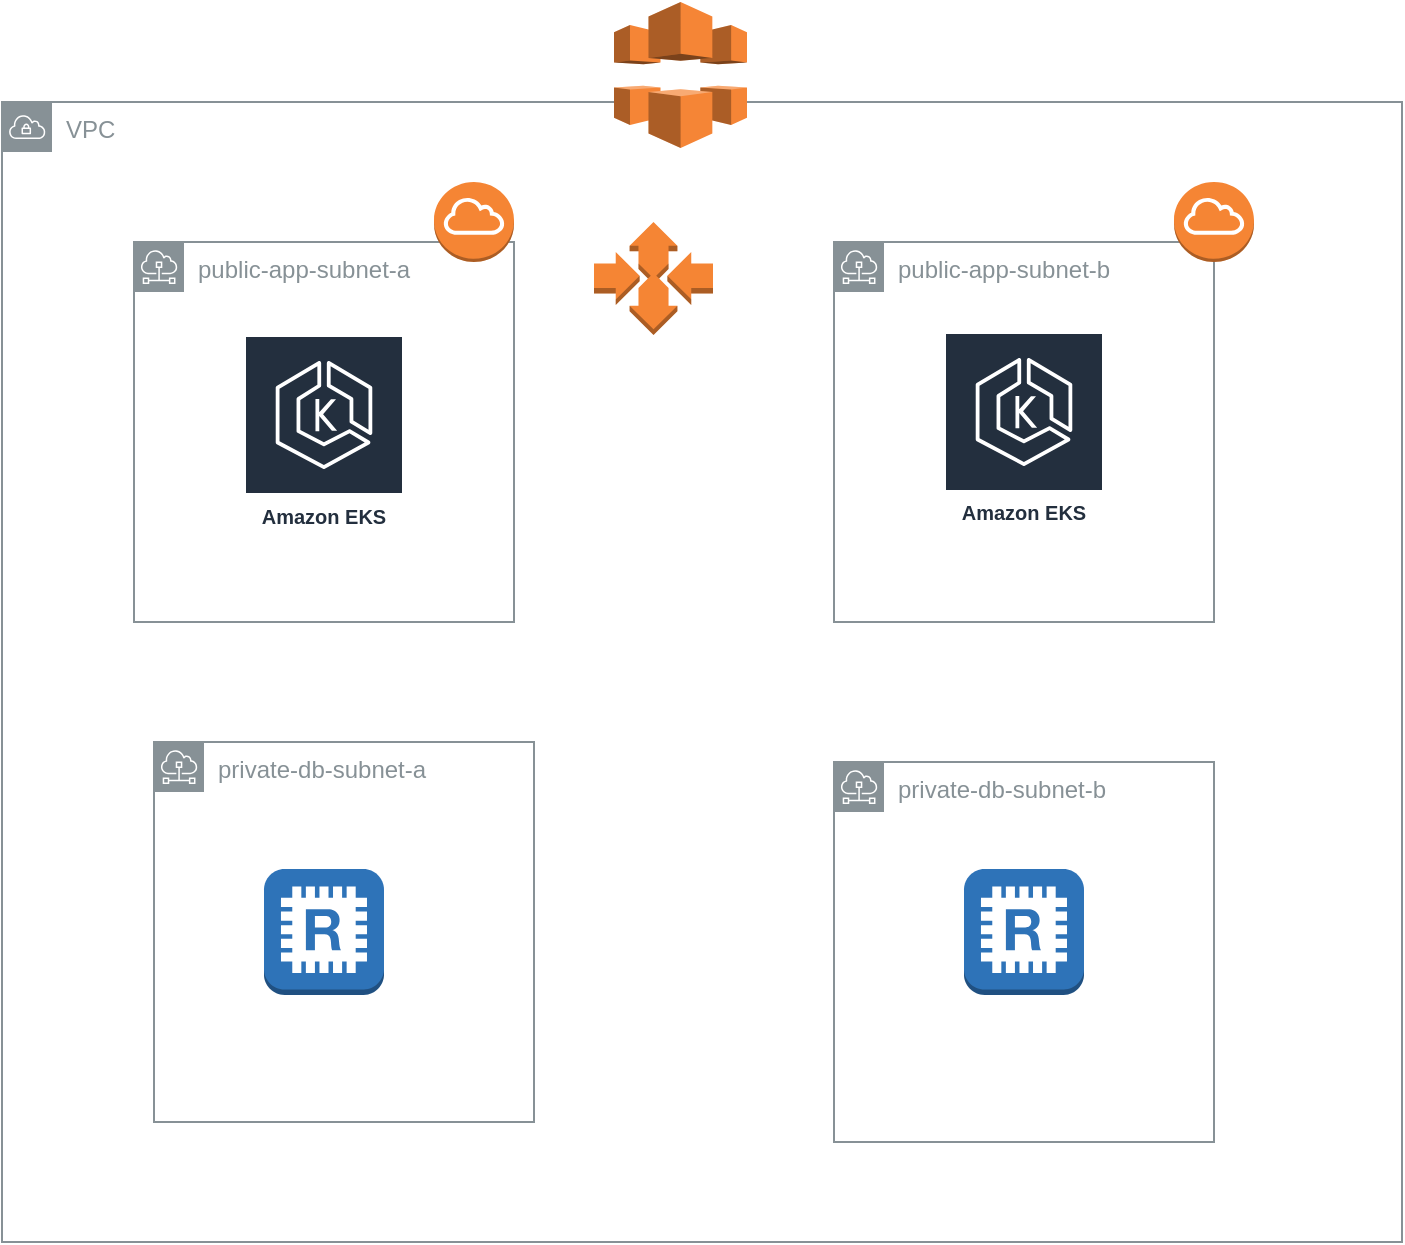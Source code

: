<mxfile version="22.1.2" type="device">
  <diagram name="Page-1" id="wZOmD7Cx2gDB8vC3BENE">
    <mxGraphModel dx="954" dy="1843" grid="1" gridSize="10" guides="1" tooltips="1" connect="1" arrows="1" fold="1" page="1" pageScale="1" pageWidth="827" pageHeight="1169" math="0" shadow="0">
      <root>
        <mxCell id="0" />
        <mxCell id="1" parent="0" />
        <mxCell id="KYzkgKwS8E2x_wnazvOt-1" value="VPC" style="sketch=0;outlineConnect=0;gradientColor=none;html=1;whiteSpace=wrap;fontSize=12;fontStyle=0;shape=mxgraph.aws4.group;grIcon=mxgraph.aws4.group_vpc;strokeColor=#879196;fillColor=none;verticalAlign=top;align=left;spacingLeft=30;fontColor=#879196;dashed=0;" vertex="1" parent="1">
          <mxGeometry x="64" y="40" width="700" height="570" as="geometry" />
        </mxCell>
        <mxCell id="KYzkgKwS8E2x_wnazvOt-2" value="public-app-subnet-a" style="sketch=0;outlineConnect=0;gradientColor=none;html=1;whiteSpace=wrap;fontSize=12;fontStyle=0;shape=mxgraph.aws4.group;grIcon=mxgraph.aws4.group_subnet;strokeColor=#879196;fillColor=none;verticalAlign=top;align=left;spacingLeft=30;fontColor=#879196;dashed=0;" vertex="1" parent="1">
          <mxGeometry x="130" y="110" width="190" height="190" as="geometry" />
        </mxCell>
        <mxCell id="KYzkgKwS8E2x_wnazvOt-3" value="public-app-subnet-b" style="sketch=0;outlineConnect=0;gradientColor=none;html=1;whiteSpace=wrap;fontSize=12;fontStyle=0;shape=mxgraph.aws4.group;grIcon=mxgraph.aws4.group_subnet;strokeColor=#879196;fillColor=none;verticalAlign=top;align=left;spacingLeft=30;fontColor=#879196;dashed=0;" vertex="1" parent="1">
          <mxGeometry x="480" y="110" width="190" height="190" as="geometry" />
        </mxCell>
        <mxCell id="KYzkgKwS8E2x_wnazvOt-4" value="private-db-subnet-a" style="sketch=0;outlineConnect=0;gradientColor=none;html=1;whiteSpace=wrap;fontSize=12;fontStyle=0;shape=mxgraph.aws4.group;grIcon=mxgraph.aws4.group_subnet;strokeColor=#879196;fillColor=none;verticalAlign=top;align=left;spacingLeft=30;fontColor=#879196;dashed=0;" vertex="1" parent="1">
          <mxGeometry x="140" y="360" width="190" height="190" as="geometry" />
        </mxCell>
        <mxCell id="KYzkgKwS8E2x_wnazvOt-5" value="private-db-subnet-b&lt;br&gt;" style="sketch=0;outlineConnect=0;gradientColor=none;html=1;whiteSpace=wrap;fontSize=12;fontStyle=0;shape=mxgraph.aws4.group;grIcon=mxgraph.aws4.group_subnet;strokeColor=#879196;fillColor=none;verticalAlign=top;align=left;spacingLeft=30;fontColor=#879196;dashed=0;" vertex="1" parent="1">
          <mxGeometry x="480" y="370" width="190" height="190" as="geometry" />
        </mxCell>
        <mxCell id="KYzkgKwS8E2x_wnazvOt-6" value="" style="outlineConnect=0;dashed=0;verticalLabelPosition=bottom;verticalAlign=top;align=center;html=1;shape=mxgraph.aws3.auto_scaling;fillColor=#F58534;gradientColor=none;" vertex="1" parent="1">
          <mxGeometry x="360" y="100" width="59.5" height="56.5" as="geometry" />
        </mxCell>
        <mxCell id="KYzkgKwS8E2x_wnazvOt-7" value="Amazon EKS" style="sketch=0;outlineConnect=0;fontColor=#232F3E;gradientColor=none;strokeColor=#ffffff;fillColor=#232F3E;dashed=0;verticalLabelPosition=middle;verticalAlign=bottom;align=center;html=1;whiteSpace=wrap;fontSize=10;fontStyle=1;spacing=3;shape=mxgraph.aws4.productIcon;prIcon=mxgraph.aws4.eks;" vertex="1" parent="1">
          <mxGeometry x="185" y="156.5" width="80" height="100" as="geometry" />
        </mxCell>
        <mxCell id="KYzkgKwS8E2x_wnazvOt-8" value="Amazon EKS" style="sketch=0;outlineConnect=0;fontColor=#232F3E;gradientColor=none;strokeColor=#ffffff;fillColor=#232F3E;dashed=0;verticalLabelPosition=middle;verticalAlign=bottom;align=center;html=1;whiteSpace=wrap;fontSize=10;fontStyle=1;spacing=3;shape=mxgraph.aws4.productIcon;prIcon=mxgraph.aws4.eks;" vertex="1" parent="1">
          <mxGeometry x="535" y="155" width="80" height="100" as="geometry" />
        </mxCell>
        <mxCell id="KYzkgKwS8E2x_wnazvOt-9" value="" style="outlineConnect=0;dashed=0;verticalLabelPosition=bottom;verticalAlign=top;align=center;html=1;shape=mxgraph.aws3.internet_gateway;fillColor=#F58534;gradientColor=none;" vertex="1" parent="1">
          <mxGeometry x="280" y="80" width="40" height="40" as="geometry" />
        </mxCell>
        <mxCell id="KYzkgKwS8E2x_wnazvOt-10" value="" style="outlineConnect=0;dashed=0;verticalLabelPosition=bottom;verticalAlign=top;align=center;html=1;shape=mxgraph.aws3.internet_gateway;fillColor=#F58534;gradientColor=none;" vertex="1" parent="1">
          <mxGeometry x="650" y="80" width="40" height="40" as="geometry" />
        </mxCell>
        <mxCell id="KYzkgKwS8E2x_wnazvOt-11" value="" style="outlineConnect=0;dashed=0;verticalLabelPosition=bottom;verticalAlign=top;align=center;html=1;shape=mxgraph.aws3.redis;fillColor=#2E73B8;gradientColor=none;" vertex="1" parent="1">
          <mxGeometry x="195" y="423.5" width="60" height="63" as="geometry" />
        </mxCell>
        <mxCell id="KYzkgKwS8E2x_wnazvOt-12" value="" style="outlineConnect=0;dashed=0;verticalLabelPosition=bottom;verticalAlign=top;align=center;html=1;shape=mxgraph.aws3.redis;fillColor=#2E73B8;gradientColor=none;" vertex="1" parent="1">
          <mxGeometry x="545" y="423.5" width="60" height="63" as="geometry" />
        </mxCell>
        <mxCell id="KYzkgKwS8E2x_wnazvOt-13" value="" style="outlineConnect=0;dashed=0;verticalLabelPosition=bottom;verticalAlign=top;align=center;html=1;shape=mxgraph.aws3.cloudfront;fillColor=#F58536;gradientColor=none;" vertex="1" parent="1">
          <mxGeometry x="370" y="-10" width="66.5" height="73" as="geometry" />
        </mxCell>
      </root>
    </mxGraphModel>
  </diagram>
</mxfile>
